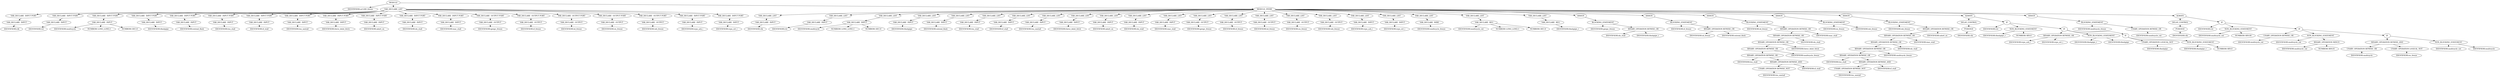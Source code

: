 digraph G {	
ranksep=.25;
	0 [label="MODULE"];
	1 [label="IDENTIFIERS:or1200_freeze"];
	0 -> 1;
	2 [label="VAR_DECLARE_LIST"];
	0 -> 2;
	3 [label="VAR_DECLARE  INPUT PORT"];
	2 -> 3;
	4 [label="VAR_DECLARE  INPUT"];
	3 -> 4;
	5 [label="IDENTIFIERS:clk"];
	4 -> 5;
	16 [label="VAR_DECLARE  INPUT PORT"];
	2 -> 16;
	17 [label="VAR_DECLARE  INPUT"];
	16 -> 17;
	18 [label="IDENTIFIERS:rst"];
	17 -> 18;
	29 [label="VAR_DECLARE  INPUT PORT"];
	2 -> 29;
	30 [label="VAR_DECLARE  INPUT"];
	29 -> 30;
	31 [label="IDENTIFIERS:multicycle"];
	30 -> 31;
	32 [label="NUMBERS LONG_LONG:1"];
	30 -> 32;
	33 [label="NUMBERS DEC:0"];
	30 -> 33;
	42 [label="VAR_DECLARE  INPUT PORT"];
	2 -> 42;
	43 [label="VAR_DECLARE  INPUT"];
	42 -> 43;
	44 [label="IDENTIFIERS:flushpipe"];
	43 -> 44;
	55 [label="VAR_DECLARE  INPUT PORT"];
	2 -> 55;
	56 [label="VAR_DECLARE  INPUT"];
	55 -> 56;
	57 [label="IDENTIFIERS:extend_flush"];
	56 -> 57;
	68 [label="VAR_DECLARE  INPUT PORT"];
	2 -> 68;
	69 [label="VAR_DECLARE  INPUT"];
	68 -> 69;
	70 [label="IDENTIFIERS:lsu_stall"];
	69 -> 70;
	81 [label="VAR_DECLARE  INPUT PORT"];
	2 -> 81;
	82 [label="VAR_DECLARE  INPUT"];
	81 -> 82;
	83 [label="IDENTIFIERS:if_stall"];
	82 -> 83;
	94 [label="VAR_DECLARE  INPUT PORT"];
	2 -> 94;
	95 [label="VAR_DECLARE  INPUT"];
	94 -> 95;
	96 [label="IDENTIFIERS:lsu_unstall"];
	95 -> 96;
	107 [label="VAR_DECLARE  INPUT PORT"];
	2 -> 107;
	108 [label="VAR_DECLARE  INPUT"];
	107 -> 108;
	109 [label="IDENTIFIERS:force_dslot_fetch"];
	108 -> 109;
	120 [label="VAR_DECLARE  INPUT PORT"];
	2 -> 120;
	121 [label="VAR_DECLARE  INPUT"];
	120 -> 121;
	122 [label="IDENTIFIERS:abort_ex"];
	121 -> 122;
	133 [label="VAR_DECLARE  INPUT PORT"];
	2 -> 133;
	134 [label="VAR_DECLARE  INPUT"];
	133 -> 134;
	135 [label="IDENTIFIERS:du_stall"];
	134 -> 135;
	146 [label="VAR_DECLARE  INPUT PORT"];
	2 -> 146;
	147 [label="VAR_DECLARE  INPUT"];
	146 -> 147;
	148 [label="IDENTIFIERS:mac_stall"];
	147 -> 148;
	159 [label="VAR_DECLARE  OUTPUT PORT"];
	2 -> 159;
	160 [label="VAR_DECLARE  OUTPUT"];
	159 -> 160;
	161 [label="IDENTIFIERS:genpc_freeze"];
	160 -> 161;
	172 [label="VAR_DECLARE  OUTPUT PORT"];
	2 -> 172;
	173 [label="VAR_DECLARE  OUTPUT"];
	172 -> 173;
	174 [label="IDENTIFIERS:if_freeze"];
	173 -> 174;
	185 [label="VAR_DECLARE  OUTPUT PORT"];
	2 -> 185;
	186 [label="VAR_DECLARE  OUTPUT"];
	185 -> 186;
	187 [label="IDENTIFIERS:id_freeze"];
	186 -> 187;
	198 [label="VAR_DECLARE  OUTPUT PORT"];
	2 -> 198;
	199 [label="VAR_DECLARE  OUTPUT"];
	198 -> 199;
	200 [label="IDENTIFIERS:ex_freeze"];
	199 -> 200;
	211 [label="VAR_DECLARE  OUTPUT PORT"];
	2 -> 211;
	212 [label="VAR_DECLARE  OUTPUT"];
	211 -> 212;
	213 [label="IDENTIFIERS:wb_freeze"];
	212 -> 213;
	224 [label="VAR_DECLARE  INPUT PORT"];
	2 -> 224;
	225 [label="VAR_DECLARE  INPUT"];
	224 -> 225;
	226 [label="IDENTIFIERS:icpu_ack_i"];
	225 -> 226;
	237 [label="VAR_DECLARE  INPUT PORT"];
	2 -> 237;
	238 [label="VAR_DECLARE  INPUT"];
	237 -> 238;
	239 [label="IDENTIFIERS:icpu_err_i"];
	238 -> 239;
	250 [label="MODULE_ITEMS"];
	0 -> 250;
	251 [label="VAR_DECLARE_LIST"];
	250 -> 251;
	252 [label="VAR_DECLARE  INPUT"];
	251 -> 252;
	253 [label="IDENTIFIERS:clk"];
	252 -> 253;
	259 [label="VAR_DECLARE_LIST"];
	250 -> 259;
	260 [label="VAR_DECLARE  INPUT"];
	259 -> 260;
	261 [label="IDENTIFIERS:rst"];
	260 -> 261;
	267 [label="VAR_DECLARE_LIST"];
	250 -> 267;
	268 [label="VAR_DECLARE  INPUT"];
	267 -> 268;
	269 [label="IDENTIFIERS:multicycle"];
	268 -> 269;
	270 [label="NUMBERS LONG_LONG:1"];
	268 -> 270;
	271 [label="NUMBERS DEC:0"];
	268 -> 271;
	275 [label="VAR_DECLARE_LIST"];
	250 -> 275;
	276 [label="VAR_DECLARE  INPUT"];
	275 -> 276;
	277 [label="IDENTIFIERS:flushpipe"];
	276 -> 277;
	283 [label="VAR_DECLARE_LIST"];
	250 -> 283;
	284 [label="VAR_DECLARE  INPUT"];
	283 -> 284;
	285 [label="IDENTIFIERS:extend_flush"];
	284 -> 285;
	291 [label="VAR_DECLARE_LIST"];
	250 -> 291;
	292 [label="VAR_DECLARE  INPUT"];
	291 -> 292;
	293 [label="IDENTIFIERS:lsu_stall"];
	292 -> 293;
	299 [label="VAR_DECLARE_LIST"];
	250 -> 299;
	300 [label="VAR_DECLARE  INPUT"];
	299 -> 300;
	301 [label="IDENTIFIERS:if_stall"];
	300 -> 301;
	307 [label="VAR_DECLARE_LIST"];
	250 -> 307;
	308 [label="VAR_DECLARE  INPUT"];
	307 -> 308;
	309 [label="IDENTIFIERS:lsu_unstall"];
	308 -> 309;
	315 [label="VAR_DECLARE_LIST"];
	250 -> 315;
	316 [label="VAR_DECLARE  INPUT"];
	315 -> 316;
	317 [label="IDENTIFIERS:force_dslot_fetch"];
	316 -> 317;
	323 [label="VAR_DECLARE_LIST"];
	250 -> 323;
	324 [label="VAR_DECLARE  INPUT"];
	323 -> 324;
	325 [label="IDENTIFIERS:abort_ex"];
	324 -> 325;
	331 [label="VAR_DECLARE_LIST"];
	250 -> 331;
	332 [label="VAR_DECLARE  INPUT"];
	331 -> 332;
	333 [label="IDENTIFIERS:du_stall"];
	332 -> 333;
	339 [label="VAR_DECLARE_LIST"];
	250 -> 339;
	340 [label="VAR_DECLARE  INPUT"];
	339 -> 340;
	341 [label="IDENTIFIERS:mac_stall"];
	340 -> 341;
	347 [label="VAR_DECLARE_LIST"];
	250 -> 347;
	348 [label="VAR_DECLARE  OUTPUT"];
	347 -> 348;
	349 [label="IDENTIFIERS:genpc_freeze"];
	348 -> 349;
	355 [label="VAR_DECLARE_LIST"];
	250 -> 355;
	356 [label="VAR_DECLARE  OUTPUT"];
	355 -> 356;
	357 [label="IDENTIFIERS:if_freeze"];
	356 -> 357;
	363 [label="VAR_DECLARE_LIST"];
	250 -> 363;
	364 [label="VAR_DECLARE  OUTPUT"];
	363 -> 364;
	365 [label="IDENTIFIERS:id_freeze"];
	364 -> 365;
	371 [label="VAR_DECLARE_LIST"];
	250 -> 371;
	372 [label="VAR_DECLARE  OUTPUT"];
	371 -> 372;
	373 [label="IDENTIFIERS:ex_freeze"];
	372 -> 373;
	379 [label="VAR_DECLARE_LIST"];
	250 -> 379;
	380 [label="VAR_DECLARE  OUTPUT"];
	379 -> 380;
	381 [label="IDENTIFIERS:wb_freeze"];
	380 -> 381;
	387 [label="VAR_DECLARE_LIST"];
	250 -> 387;
	388 [label="VAR_DECLARE  INPUT"];
	387 -> 388;
	389 [label="IDENTIFIERS:icpu_ack_i"];
	388 -> 389;
	395 [label="VAR_DECLARE_LIST"];
	250 -> 395;
	396 [label="VAR_DECLARE  INPUT"];
	395 -> 396;
	397 [label="IDENTIFIERS:icpu_err_i"];
	396 -> 397;
	403 [label="VAR_DECLARE_LIST"];
	250 -> 403;
	404 [label="VAR_DECLARE  WIRE"];
	403 -> 404;
	405 [label="IDENTIFIERS:multicycle_freeze"];
	404 -> 405;
	411 [label="VAR_DECLARE_LIST"];
	250 -> 411;
	412 [label="VAR_DECLARE  REG"];
	411 -> 412;
	413 [label="IDENTIFIERS:multicycle_cnt"];
	412 -> 413;
	414 [label="NUMBERS LONG_LONG:1"];
	412 -> 414;
	415 [label="NUMBERS DEC:0"];
	412 -> 415;
	419 [label="VAR_DECLARE_LIST"];
	250 -> 419;
	420 [label="VAR_DECLARE  REG"];
	419 -> 420;
	421 [label="IDENTIFIERS:flushpipe_r"];
	420 -> 421;
	427 [label="ASSIGN"];
	250 -> 427;
	428 [label="BLOCKING_STATEMENT"];
	427 -> 428;
	429 [label="IDENTIFIERS:genpc_freeze"];
	428 -> 429;
	430 [label="BINARY_OPERATION BITWISE_OR"];
	428 -> 430;
	431 [label="IDENTIFIERS:du_stall"];
	430 -> 431;
	432 [label="IDENTIFIERS:flushpipe_r"];
	430 -> 432;
	433 [label="ASSIGN"];
	250 -> 433;
	434 [label="BLOCKING_STATEMENT"];
	433 -> 434;
	435 [label="IDENTIFIERS:if_freeze"];
	434 -> 435;
	436 [label="BINARY_OPERATION BITWISE_OR"];
	434 -> 436;
	437 [label="IDENTIFIERS:id_freeze"];
	436 -> 437;
	438 [label="IDENTIFIERS:extend_flush"];
	436 -> 438;
	439 [label="ASSIGN"];
	250 -> 439;
	440 [label="BLOCKING_STATEMENT"];
	439 -> 440;
	441 [label="IDENTIFIERS:id_freeze"];
	440 -> 441;
	442 [label="BINARY_OPERATION BITWISE_OR"];
	440 -> 442;
	443 [label="BINARY_OPERATION BITWISE_OR"];
	442 -> 443;
	444 [label="BINARY_OPERATION BITWISE_OR"];
	443 -> 444;
	445 [label="BINARY_OPERATION BITWISE_OR"];
	444 -> 445;
	446 [label="BINARY_OPERATION BITWISE_OR"];
	445 -> 446;
	447 [label="IDENTIFIERS:lsu_stall"];
	446 -> 447;
	448 [label="BINARY_OPERATION BITWISE_AND"];
	446 -> 448;
	449 [label="UNARY_OPERATION BITWISE_NOT"];
	448 -> 449;
	450 [label="IDENTIFIERS:lsu_unstall"];
	449 -> 450;
	451 [label="IDENTIFIERS:if_stall"];
	448 -> 451;
	452 [label="IDENTIFIERS:multicycle_freeze"];
	445 -> 452;
	453 [label="IDENTIFIERS:force_dslot_fetch"];
	444 -> 453;
	454 [label="IDENTIFIERS:du_stall"];
	443 -> 454;
	455 [label="IDENTIFIERS:mac_stall"];
	442 -> 455;
	456 [label="ASSIGN"];
	250 -> 456;
	457 [label="BLOCKING_STATEMENT"];
	456 -> 457;
	458 [label="IDENTIFIERS:ex_freeze"];
	457 -> 458;
	459 [label="IDENTIFIERS:wb_freeze"];
	457 -> 459;
	460 [label="ASSIGN"];
	250 -> 460;
	461 [label="BLOCKING_STATEMENT"];
	460 -> 461;
	462 [label="IDENTIFIERS:wb_freeze"];
	461 -> 462;
	463 [label="BINARY_OPERATION BITWISE_OR"];
	461 -> 463;
	464 [label="BINARY_OPERATION BITWISE_OR"];
	463 -> 464;
	465 [label="BINARY_OPERATION BITWISE_OR"];
	464 -> 465;
	466 [label="BINARY_OPERATION BITWISE_OR"];
	465 -> 466;
	467 [label="BINARY_OPERATION BITWISE_OR"];
	466 -> 467;
	468 [label="IDENTIFIERS:lsu_stall"];
	467 -> 468;
	469 [label="BINARY_OPERATION BITWISE_AND"];
	467 -> 469;
	470 [label="UNARY_OPERATION BITWISE_NOT"];
	469 -> 470;
	471 [label="IDENTIFIERS:lsu_unstall"];
	470 -> 471;
	472 [label="IDENTIFIERS:if_stall"];
	469 -> 472;
	473 [label="IDENTIFIERS:multicycle_freeze"];
	466 -> 473;
	474 [label="IDENTIFIERS:du_stall"];
	465 -> 474;
	475 [label="IDENTIFIERS:mac_stall"];
	464 -> 475;
	476 [label="IDENTIFIERS:abort_ex"];
	463 -> 476;
	477 [label="ALWAYS"];
	250 -> 477;
	478 [label="DELAY_CONTROL"];
	477 -> 478;
	479 [label="POSEDGE"];
	478 -> 479;
	480 [label="IDENTIFIERS:clk"];
	479 -> 480;
	481 [label="IF"];
	477 -> 481;
	482 [label="IDENTIFIERS:rst"];
	481 -> 482;
	483 [label="NON_BLOCKING_STATEMENT"];
	481 -> 483;
	484 [label="IDENTIFIERS:flushpipe_r"];
	483 -> 484;
	485 [label="NUMBERS BIN:0"];
	483 -> 485;
	486 [label="IF"];
	481 -> 486;
	487 [label="BINARY_OPERATION BITWISE_OR"];
	486 -> 487;
	488 [label="IDENTIFIERS:icpu_ack_i"];
	487 -> 488;
	489 [label="IDENTIFIERS:icpu_err_i"];
	487 -> 489;
	490 [label="NON_BLOCKING_STATEMENT"];
	486 -> 490;
	491 [label="IDENTIFIERS:flushpipe_r"];
	490 -> 491;
	492 [label="IDENTIFIERS:flushpipe"];
	490 -> 492;
	493 [label="IF"];
	486 -> 493;
	494 [label="UNARY_OPERATION LOGICAL_NOT"];
	493 -> 494;
	495 [label="IDENTIFIERS:flushpipe"];
	494 -> 495;
	496 [label="NON_BLOCKING_STATEMENT"];
	493 -> 496;
	497 [label="IDENTIFIERS:flushpipe_r"];
	496 -> 497;
	498 [label="NUMBERS BIN:0"];
	496 -> 498;
	500 [label="ASSIGN"];
	250 -> 500;
	501 [label="BLOCKING_STATEMENT"];
	500 -> 501;
	502 [label="IDENTIFIERS:multicycle_freeze"];
	501 -> 502;
	503 [label="UNARY_OPERATION BITWISE_OR"];
	501 -> 503;
	504 [label="IDENTIFIERS:multicycle_cnt"];
	503 -> 504;
	505 [label="ALWAYS"];
	250 -> 505;
	506 [label="DELAY_CONTROL"];
	505 -> 506;
	507 [label="POSEDGE"];
	506 -> 507;
	508 [label="IDENTIFIERS:clk"];
	507 -> 508;
	509 [label="IF"];
	505 -> 509;
	510 [label="IDENTIFIERS:rst"];
	509 -> 510;
	511 [label="NON_BLOCKING_STATEMENT"];
	509 -> 511;
	512 [label="IDENTIFIERS:multicycle_cnt"];
	511 -> 512;
	513 [label="NUMBERS BIN:00"];
	511 -> 513;
	514 [label="IF"];
	509 -> 514;
	515 [label="UNARY_OPERATION BITWISE_OR"];
	514 -> 515;
	516 [label="IDENTIFIERS:multicycle_cnt"];
	515 -> 516;
	517 [label="NON_BLOCKING_STATEMENT"];
	514 -> 517;
	518 [label="IDENTIFIERS:multicycle_cnt"];
	517 -> 518;
	519 [label="BINARY_OPERATION MINUS"];
	517 -> 519;
	520 [label="IDENTIFIERS:multicycle_cnt"];
	519 -> 520;
	521 [label="NUMBERS BIN:01"];
	519 -> 521;
	522 [label="IF"];
	514 -> 522;
	523 [label="BINARY_OPERATION BITWISE_AND"];
	522 -> 523;
	524 [label="UNARY_OPERATION BITWISE_OR"];
	523 -> 524;
	525 [label="IDENTIFIERS:multicycle"];
	524 -> 525;
	526 [label="UNARY_OPERATION LOGICAL_NOT"];
	523 -> 526;
	527 [label="IDENTIFIERS:ex_freeze"];
	526 -> 527;
	528 [label="NON_BLOCKING_STATEMENT"];
	522 -> 528;
	529 [label="IDENTIFIERS:multicycle_cnt"];
	528 -> 529;
	530 [label="IDENTIFIERS:multicycle"];
	528 -> 530;
}
